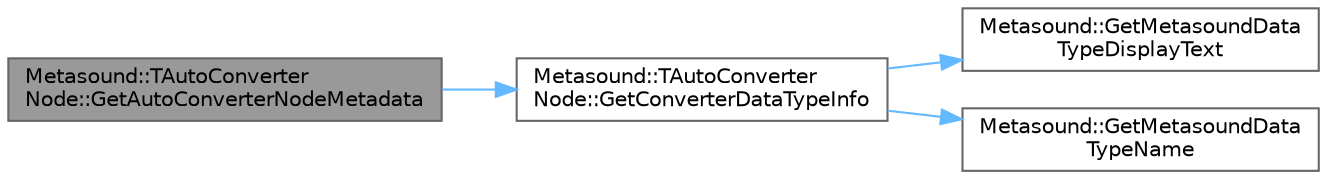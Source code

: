 digraph "Metasound::TAutoConverterNode::GetAutoConverterNodeMetadata"
{
 // INTERACTIVE_SVG=YES
 // LATEX_PDF_SIZE
  bgcolor="transparent";
  edge [fontname=Helvetica,fontsize=10,labelfontname=Helvetica,labelfontsize=10];
  node [fontname=Helvetica,fontsize=10,shape=box,height=0.2,width=0.4];
  rankdir="LR";
  Node1 [id="Node000001",label="Metasound::TAutoConverter\lNode::GetAutoConverterNodeMetadata",height=0.2,width=0.4,color="gray40", fillcolor="grey60", style="filled", fontcolor="black",tooltip=" "];
  Node1 -> Node2 [id="edge1_Node000001_Node000002",color="steelblue1",style="solid",tooltip=" "];
  Node2 [id="Node000002",label="Metasound::TAutoConverter\lNode::GetConverterDataTypeInfo",height=0.2,width=0.4,color="grey40", fillcolor="white", style="filled",URL="$df/d47/classMetasound_1_1TAutoConverterNode.html#a10303ed51b96f700957bc629adb4b462",tooltip=" "];
  Node2 -> Node3 [id="edge2_Node000002_Node000003",color="steelblue1",style="solid",tooltip=" "];
  Node3 [id="Node000003",label="Metasound::GetMetasoundData\lTypeDisplayText",height=0.2,width=0.4,color="grey40", fillcolor="white", style="filled",URL="$d8/d33/namespaceMetasound.html#a7f289195d15a4e2419c9595694bd1e39",tooltip="Return the display text for a registered data type."];
  Node2 -> Node4 [id="edge3_Node000002_Node000004",color="steelblue1",style="solid",tooltip=" "];
  Node4 [id="Node000004",label="Metasound::GetMetasoundData\lTypeName",height=0.2,width=0.4,color="grey40", fillcolor="white", style="filled",URL="$d8/d33/namespaceMetasound.html#a2cc582a51a655c14c6cfe340ded4140c",tooltip="Return the data type FName for a registered data type."];
}
